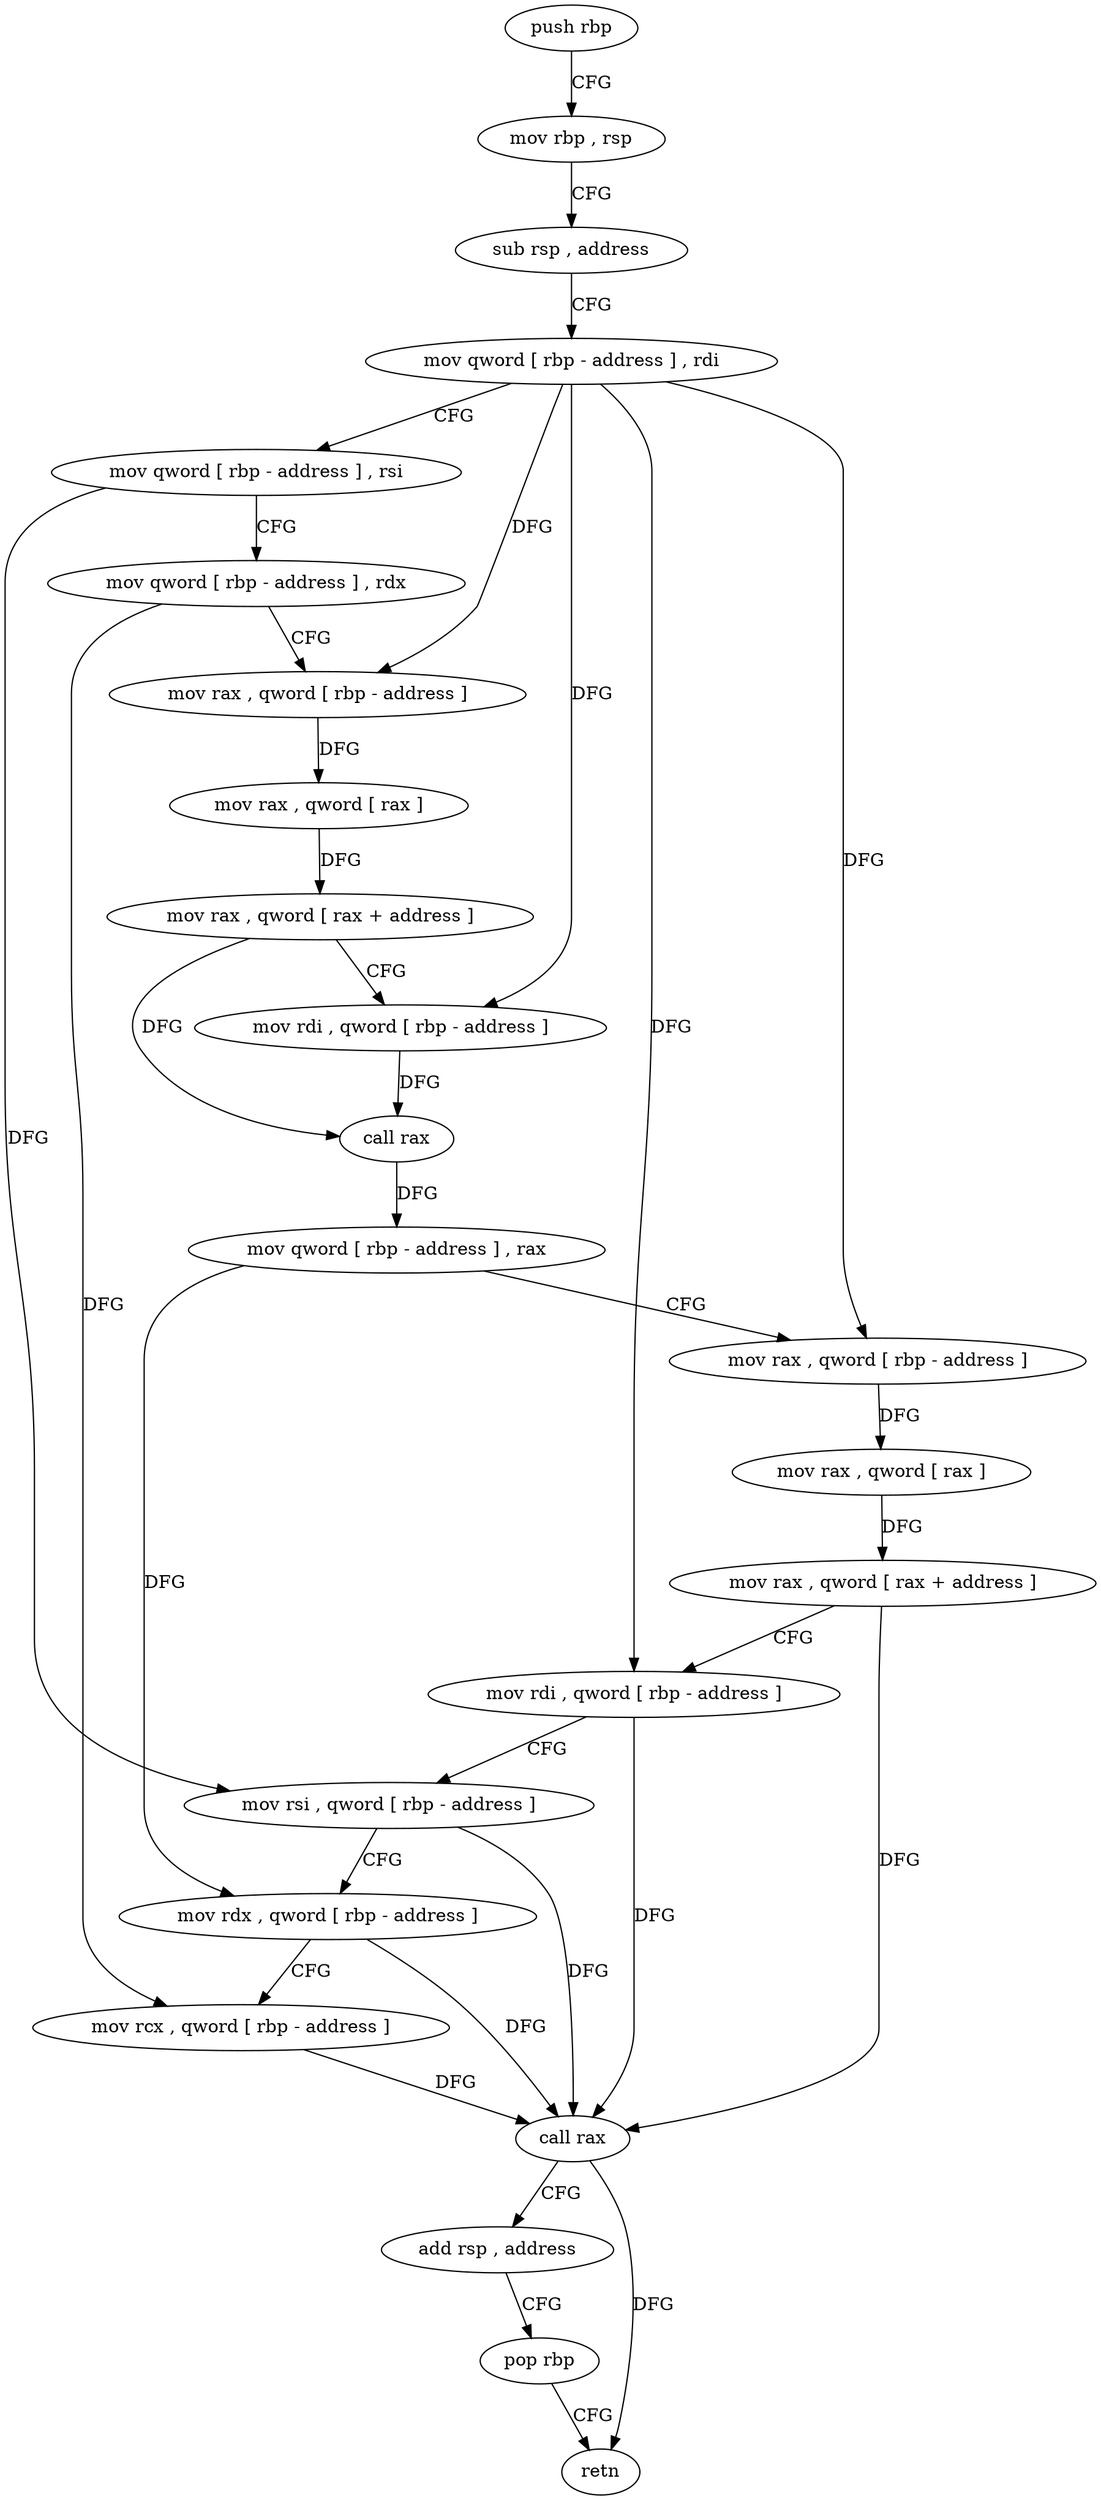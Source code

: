 digraph "func" {
"259808" [label = "push rbp" ]
"259809" [label = "mov rbp , rsp" ]
"259812" [label = "sub rsp , address" ]
"259816" [label = "mov qword [ rbp - address ] , rdi" ]
"259820" [label = "mov qword [ rbp - address ] , rsi" ]
"259824" [label = "mov qword [ rbp - address ] , rdx" ]
"259828" [label = "mov rax , qword [ rbp - address ]" ]
"259832" [label = "mov rax , qword [ rax ]" ]
"259835" [label = "mov rax , qword [ rax + address ]" ]
"259839" [label = "mov rdi , qword [ rbp - address ]" ]
"259843" [label = "call rax" ]
"259845" [label = "mov qword [ rbp - address ] , rax" ]
"259849" [label = "mov rax , qword [ rbp - address ]" ]
"259853" [label = "mov rax , qword [ rax ]" ]
"259856" [label = "mov rax , qword [ rax + address ]" ]
"259860" [label = "mov rdi , qword [ rbp - address ]" ]
"259864" [label = "mov rsi , qword [ rbp - address ]" ]
"259868" [label = "mov rdx , qword [ rbp - address ]" ]
"259872" [label = "mov rcx , qword [ rbp - address ]" ]
"259876" [label = "call rax" ]
"259878" [label = "add rsp , address" ]
"259882" [label = "pop rbp" ]
"259883" [label = "retn" ]
"259808" -> "259809" [ label = "CFG" ]
"259809" -> "259812" [ label = "CFG" ]
"259812" -> "259816" [ label = "CFG" ]
"259816" -> "259820" [ label = "CFG" ]
"259816" -> "259828" [ label = "DFG" ]
"259816" -> "259839" [ label = "DFG" ]
"259816" -> "259849" [ label = "DFG" ]
"259816" -> "259860" [ label = "DFG" ]
"259820" -> "259824" [ label = "CFG" ]
"259820" -> "259864" [ label = "DFG" ]
"259824" -> "259828" [ label = "CFG" ]
"259824" -> "259872" [ label = "DFG" ]
"259828" -> "259832" [ label = "DFG" ]
"259832" -> "259835" [ label = "DFG" ]
"259835" -> "259839" [ label = "CFG" ]
"259835" -> "259843" [ label = "DFG" ]
"259839" -> "259843" [ label = "DFG" ]
"259843" -> "259845" [ label = "DFG" ]
"259845" -> "259849" [ label = "CFG" ]
"259845" -> "259868" [ label = "DFG" ]
"259849" -> "259853" [ label = "DFG" ]
"259853" -> "259856" [ label = "DFG" ]
"259856" -> "259860" [ label = "CFG" ]
"259856" -> "259876" [ label = "DFG" ]
"259860" -> "259864" [ label = "CFG" ]
"259860" -> "259876" [ label = "DFG" ]
"259864" -> "259868" [ label = "CFG" ]
"259864" -> "259876" [ label = "DFG" ]
"259868" -> "259872" [ label = "CFG" ]
"259868" -> "259876" [ label = "DFG" ]
"259872" -> "259876" [ label = "DFG" ]
"259876" -> "259878" [ label = "CFG" ]
"259876" -> "259883" [ label = "DFG" ]
"259878" -> "259882" [ label = "CFG" ]
"259882" -> "259883" [ label = "CFG" ]
}

